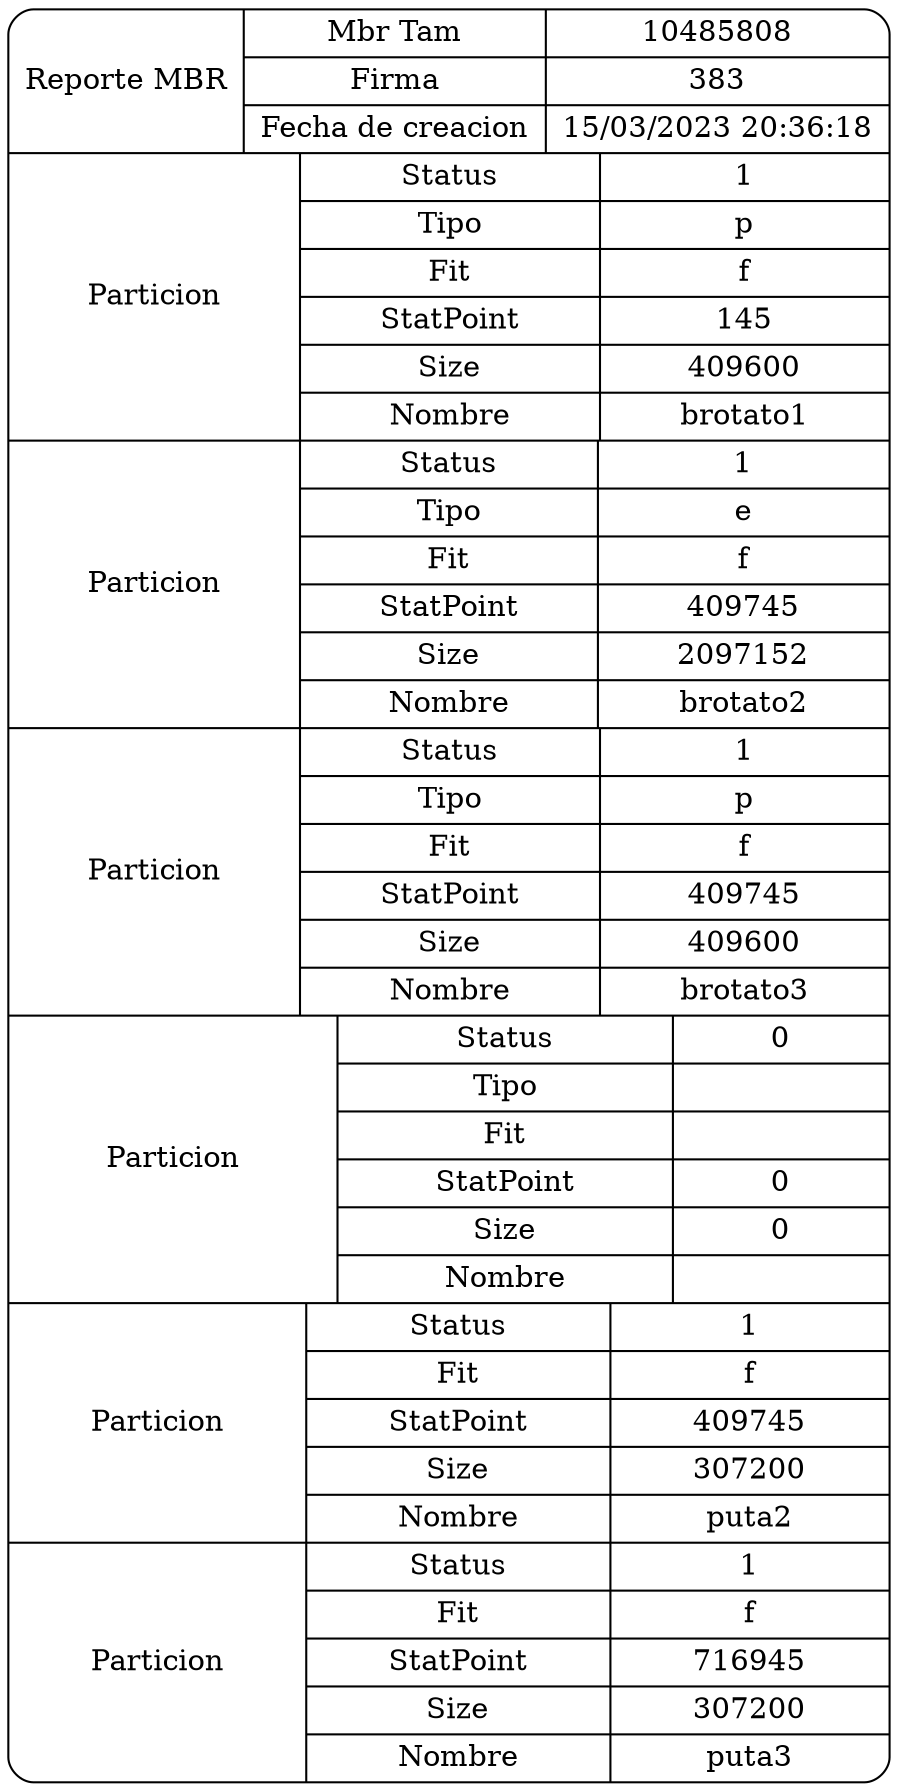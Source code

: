 digraph MBR{
 rankdir=LR
 node [shape=Mrecord];
 struct1 [label=" {Reporte MBR | {Mbr Tam| Firma | Fecha de creacion}| {10485808 | 383 | 15/03/2023 20:36:18 }}| {Particion | {Status | Tipo | Fit | StatPoint | Size | Nombre}| {1 | p | f | 145 | 409600 | brotato1 }}| {Particion | {Status | Tipo | Fit | StatPoint | Size | Nombre}| {1 | e | f | 409745 | 2097152 | brotato2 }}| {Particion | {Status | Tipo | Fit | StatPoint | Size | Nombre}| {1 | p | f | 409745 | 409600 | brotato3 }}| {Particion | {Status | Tipo | Fit | StatPoint | Size | Nombre}| {0 |   |   | 0 | 0 |  }}| {Particion | {Status | Fit | StatPoint | Size | Nombre}| {1 | f | 409745 | 307200 | puta2 }}| {Particion | {Status | Fit | StatPoint | Size | Nombre}| {1 | f | 716945 | 307200 | puta3 }}"]}